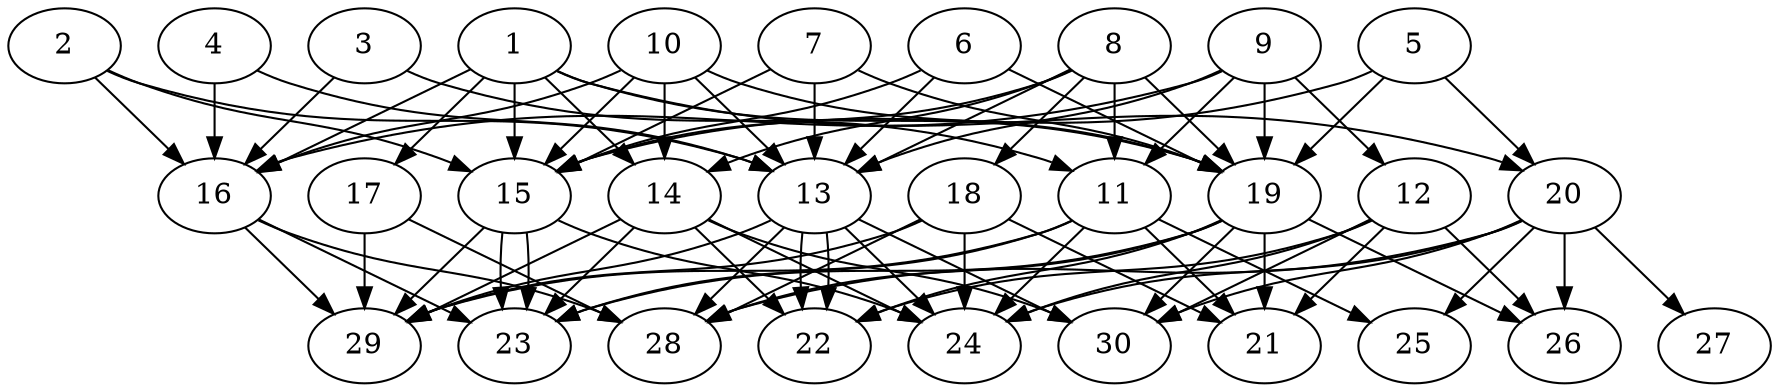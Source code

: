 // DAG automatically generated by daggen at Thu Oct  3 14:04:18 2019
// ./daggen --dot -n 30 --ccr 0.5 --fat 0.7 --regular 0.9 --density 0.7 --mindata 5242880 --maxdata 52428800 
digraph G {
  1 [size="49260544", alpha="0.00", expect_size="24630272"] 
  1 -> 14 [size ="24630272"]
  1 -> 15 [size ="24630272"]
  1 -> 16 [size ="24630272"]
  1 -> 17 [size ="24630272"]
  1 -> 19 [size ="24630272"]
  1 -> 20 [size ="24630272"]
  2 [size="85110784", alpha="0.09", expect_size="42555392"] 
  2 -> 13 [size ="42555392"]
  2 -> 15 [size ="42555392"]
  2 -> 16 [size ="42555392"]
  3 [size="54493184", alpha="0.14", expect_size="27246592"] 
  3 -> 11 [size ="27246592"]
  3 -> 16 [size ="27246592"]
  4 [size="77434880", alpha="0.09", expect_size="38717440"] 
  4 -> 13 [size ="38717440"]
  4 -> 16 [size ="38717440"]
  5 [size="76126208", alpha="0.03", expect_size="38063104"] 
  5 -> 15 [size ="38063104"]
  5 -> 19 [size ="38063104"]
  5 -> 20 [size ="38063104"]
  6 [size="30535680", alpha="0.04", expect_size="15267840"] 
  6 -> 13 [size ="15267840"]
  6 -> 15 [size ="15267840"]
  6 -> 19 [size ="15267840"]
  7 [size="91334656", alpha="0.05", expect_size="45667328"] 
  7 -> 13 [size ="45667328"]
  7 -> 15 [size ="45667328"]
  7 -> 19 [size ="45667328"]
  8 [size="16113664", alpha="0.05", expect_size="8056832"] 
  8 -> 11 [size ="8056832"]
  8 -> 13 [size ="8056832"]
  8 -> 14 [size ="8056832"]
  8 -> 15 [size ="8056832"]
  8 -> 18 [size ="8056832"]
  8 -> 19 [size ="8056832"]
  9 [size="30988288", alpha="0.09", expect_size="15494144"] 
  9 -> 11 [size ="15494144"]
  9 -> 12 [size ="15494144"]
  9 -> 13 [size ="15494144"]
  9 -> 16 [size ="15494144"]
  9 -> 19 [size ="15494144"]
  10 [size="89323520", alpha="0.04", expect_size="44661760"] 
  10 -> 13 [size ="44661760"]
  10 -> 14 [size ="44661760"]
  10 -> 15 [size ="44661760"]
  10 -> 16 [size ="44661760"]
  10 -> 19 [size ="44661760"]
  11 [size="63883264", alpha="0.04", expect_size="31941632"] 
  11 -> 21 [size ="31941632"]
  11 -> 23 [size ="31941632"]
  11 -> 24 [size ="31941632"]
  11 -> 25 [size ="31941632"]
  11 -> 29 [size ="31941632"]
  12 [size="65060864", alpha="0.12", expect_size="32530432"] 
  12 -> 21 [size ="32530432"]
  12 -> 22 [size ="32530432"]
  12 -> 24 [size ="32530432"]
  12 -> 26 [size ="32530432"]
  12 -> 30 [size ="32530432"]
  13 [size="12724224", alpha="0.04", expect_size="6362112"] 
  13 -> 22 [size ="6362112"]
  13 -> 22 [size ="6362112"]
  13 -> 24 [size ="6362112"]
  13 -> 28 [size ="6362112"]
  13 -> 29 [size ="6362112"]
  13 -> 30 [size ="6362112"]
  14 [size="76591104", alpha="0.12", expect_size="38295552"] 
  14 -> 22 [size ="38295552"]
  14 -> 23 [size ="38295552"]
  14 -> 24 [size ="38295552"]
  14 -> 29 [size ="38295552"]
  14 -> 30 [size ="38295552"]
  15 [size="22765568", alpha="0.16", expect_size="11382784"] 
  15 -> 23 [size ="11382784"]
  15 -> 23 [size ="11382784"]
  15 -> 24 [size ="11382784"]
  15 -> 29 [size ="11382784"]
  16 [size="38555648", alpha="0.13", expect_size="19277824"] 
  16 -> 23 [size ="19277824"]
  16 -> 28 [size ="19277824"]
  16 -> 29 [size ="19277824"]
  17 [size="58740736", alpha="0.17", expect_size="29370368"] 
  17 -> 28 [size ="29370368"]
  17 -> 29 [size ="29370368"]
  18 [size="84275200", alpha="0.09", expect_size="42137600"] 
  18 -> 21 [size ="42137600"]
  18 -> 24 [size ="42137600"]
  18 -> 28 [size ="42137600"]
  18 -> 29 [size ="42137600"]
  19 [size="14057472", alpha="0.20", expect_size="7028736"] 
  19 -> 21 [size ="7028736"]
  19 -> 22 [size ="7028736"]
  19 -> 23 [size ="7028736"]
  19 -> 26 [size ="7028736"]
  19 -> 28 [size ="7028736"]
  19 -> 30 [size ="7028736"]
  20 [size="57618432", alpha="0.05", expect_size="28809216"] 
  20 -> 24 [size ="28809216"]
  20 -> 25 [size ="28809216"]
  20 -> 26 [size ="28809216"]
  20 -> 27 [size ="28809216"]
  20 -> 28 [size ="28809216"]
  20 -> 30 [size ="28809216"]
  21 [size="78034944", alpha="0.19", expect_size="39017472"] 
  22 [size="97953792", alpha="0.08", expect_size="48976896"] 
  23 [size="62236672", alpha="0.07", expect_size="31118336"] 
  24 [size="79620096", alpha="0.20", expect_size="39810048"] 
  25 [size="43743232", alpha="0.07", expect_size="21871616"] 
  26 [size="23697408", alpha="0.18", expect_size="11848704"] 
  27 [size="83517440", alpha="0.06", expect_size="41758720"] 
  28 [size="69193728", alpha="0.15", expect_size="34596864"] 
  29 [size="19038208", alpha="0.09", expect_size="9519104"] 
  30 [size="18259968", alpha="0.19", expect_size="9129984"] 
}
